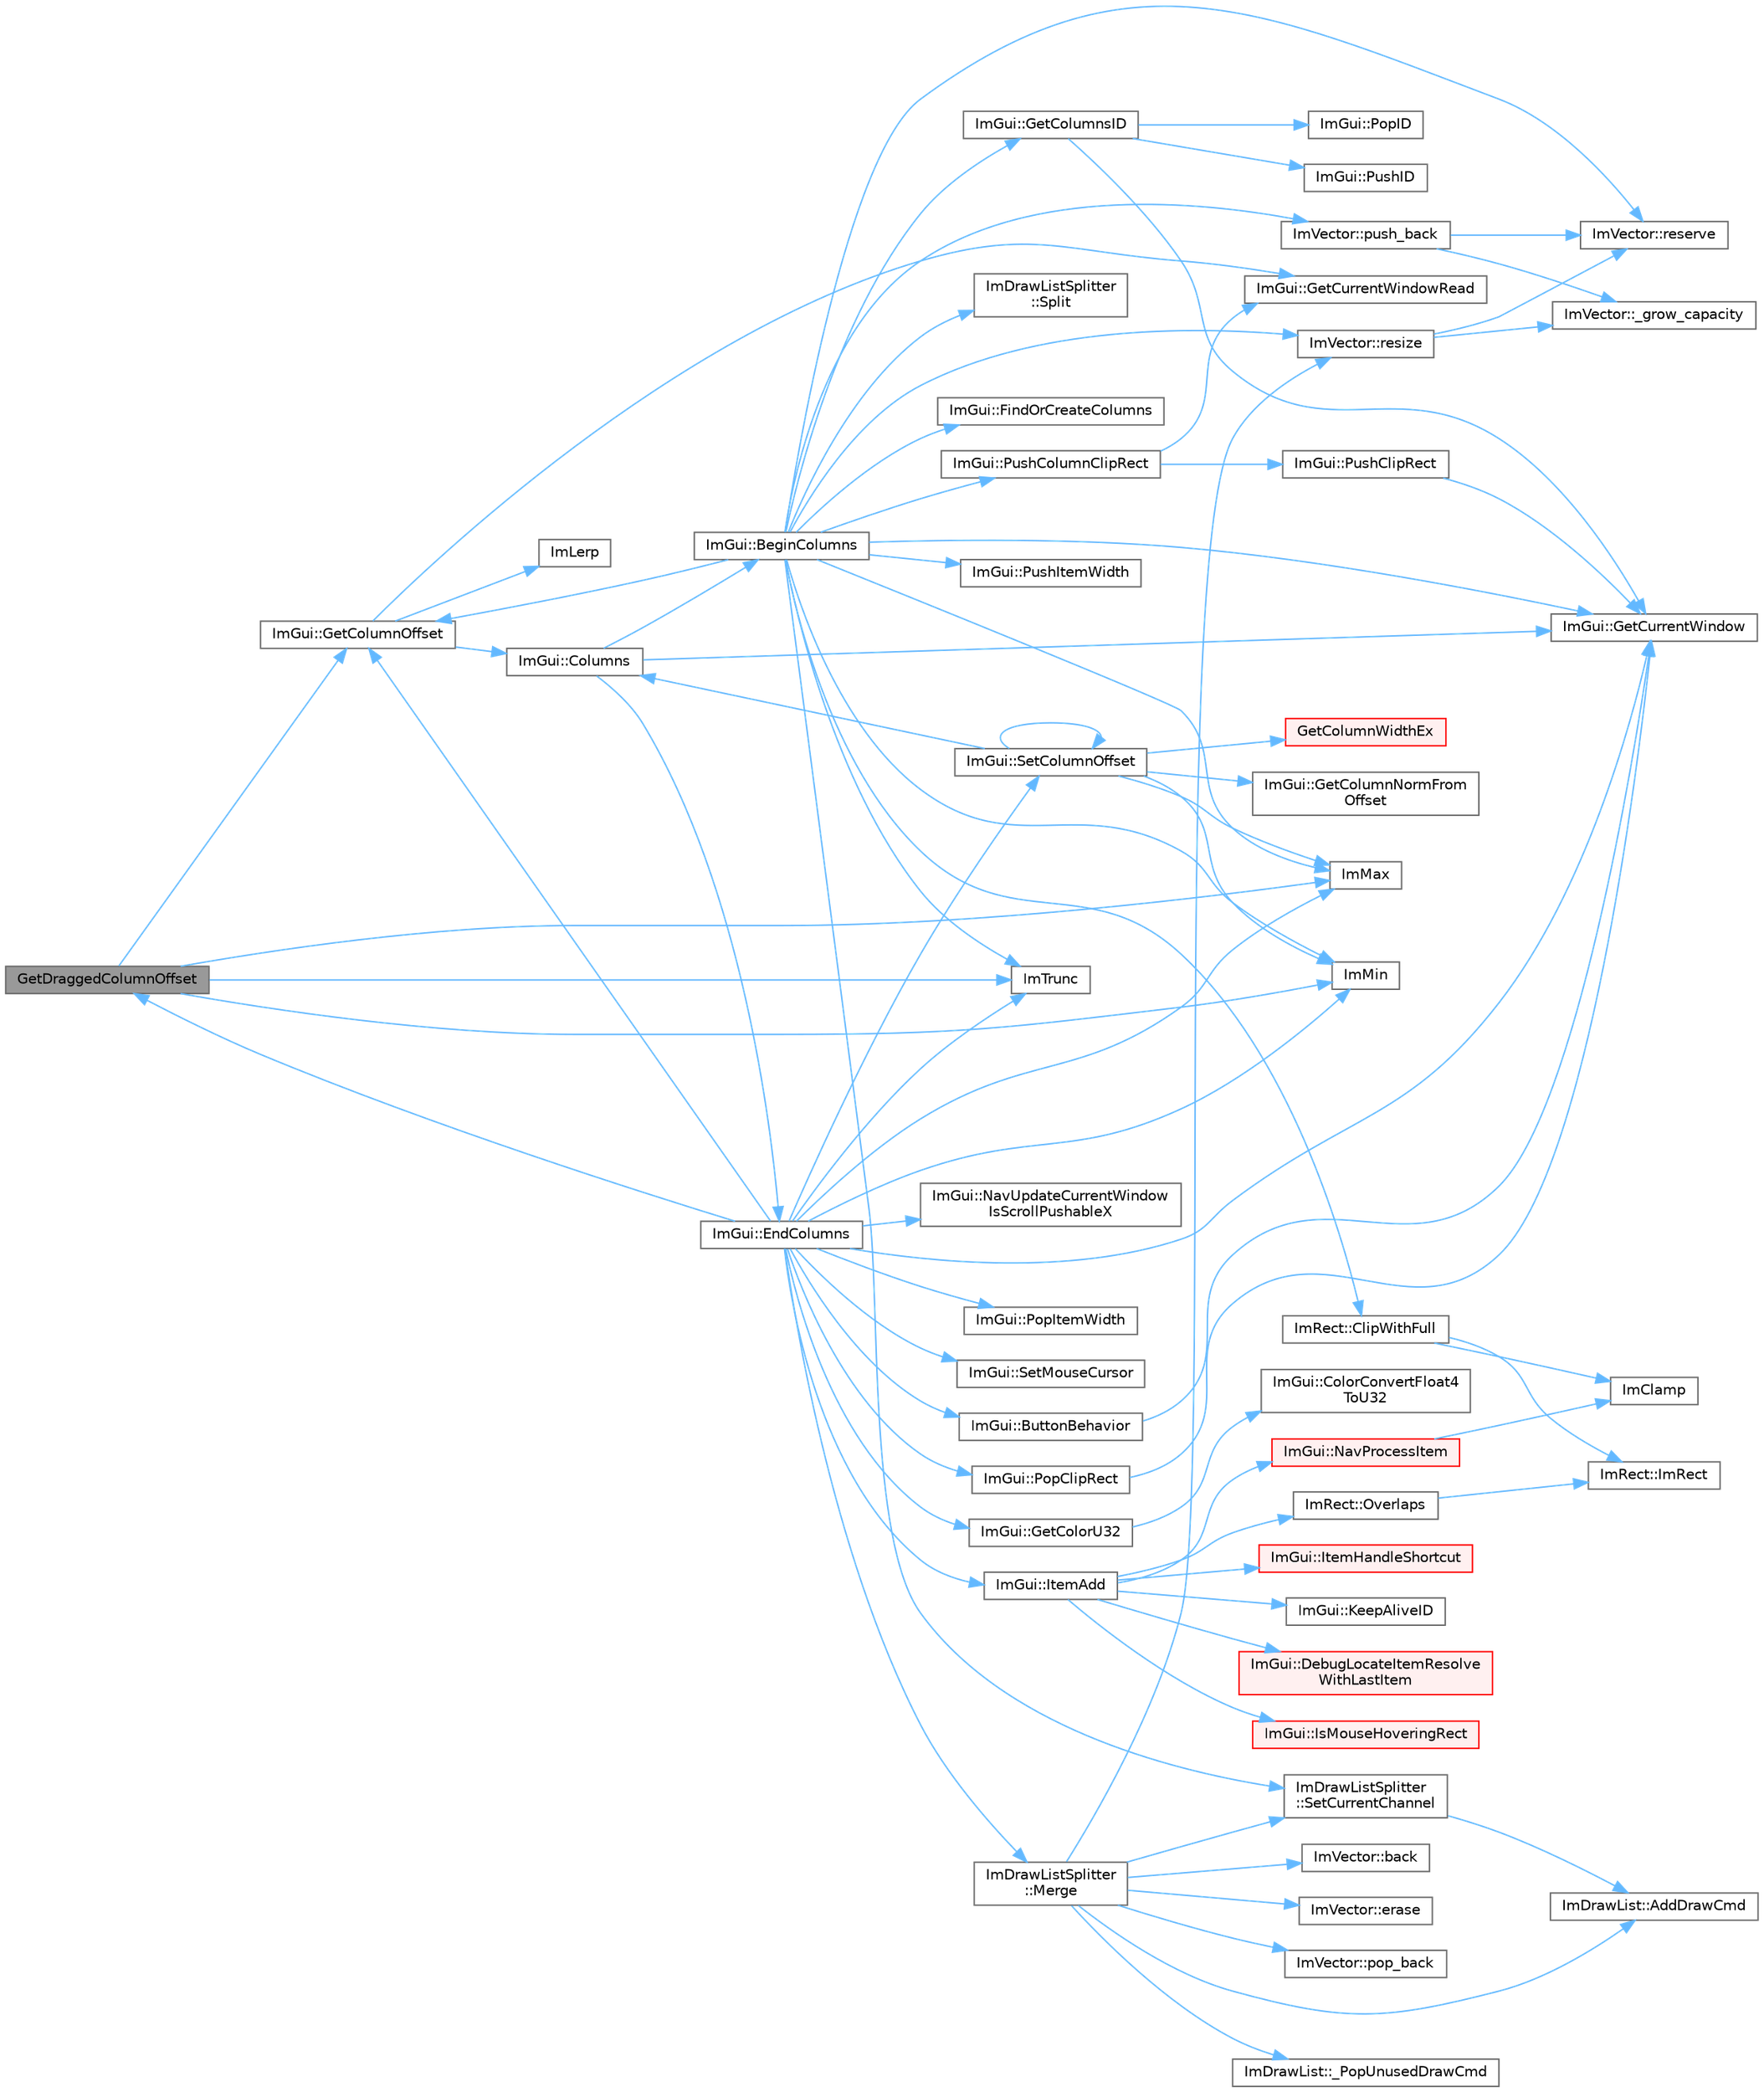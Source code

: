 digraph "GetDraggedColumnOffset"
{
 // LATEX_PDF_SIZE
  bgcolor="transparent";
  edge [fontname=Helvetica,fontsize=10,labelfontname=Helvetica,labelfontsize=10];
  node [fontname=Helvetica,fontsize=10,shape=box,height=0.2,width=0.4];
  rankdir="LR";
  Node1 [id="Node000001",label="GetDraggedColumnOffset",height=0.2,width=0.4,color="gray40", fillcolor="grey60", style="filled", fontcolor="black",tooltip=" "];
  Node1 -> Node2 [id="edge78_Node000001_Node000002",color="steelblue1",style="solid",tooltip=" "];
  Node2 [id="Node000002",label="ImGui::GetColumnOffset",height=0.2,width=0.4,color="grey40", fillcolor="white", style="filled",URL="$namespace_im_gui.html#a79c22e9c5c208b6c9534a273be71a9e6",tooltip=" "];
  Node2 -> Node3 [id="edge79_Node000002_Node000003",color="steelblue1",style="solid",tooltip=" "];
  Node3 [id="Node000003",label="ImGui::Columns",height=0.2,width=0.4,color="grey40", fillcolor="white", style="filled",URL="$namespace_im_gui.html#a901248754271ed70b4074ef193ad5899",tooltip=" "];
  Node3 -> Node4 [id="edge80_Node000003_Node000004",color="steelblue1",style="solid",tooltip=" "];
  Node4 [id="Node000004",label="ImGui::BeginColumns",height=0.2,width=0.4,color="grey40", fillcolor="white", style="filled",URL="$namespace_im_gui.html#a303fae66ef07f4f86ab242cf81021060",tooltip=" "];
  Node4 -> Node5 [id="edge81_Node000004_Node000005",color="steelblue1",style="solid",tooltip=" "];
  Node5 [id="Node000005",label="ImRect::ClipWithFull",height=0.2,width=0.4,color="grey40", fillcolor="white", style="filled",URL="$struct_im_rect.html#a32a5aaca4161b5ffa3f352d293a449ff",tooltip=" "];
  Node5 -> Node6 [id="edge82_Node000005_Node000006",color="steelblue1",style="solid",tooltip=" "];
  Node6 [id="Node000006",label="ImClamp",height=0.2,width=0.4,color="grey40", fillcolor="white", style="filled",URL="$imgui__internal_8h.html#a6e61ede308bfd68c7434e17905a29fc8",tooltip=" "];
  Node5 -> Node7 [id="edge83_Node000005_Node000007",color="steelblue1",style="solid",tooltip=" "];
  Node7 [id="Node000007",label="ImRect::ImRect",height=0.2,width=0.4,color="grey40", fillcolor="white", style="filled",URL="$struct_im_rect.html#a1e9548c8a334dfd32eaf4d399aa740e9",tooltip=" "];
  Node4 -> Node8 [id="edge84_Node000004_Node000008",color="steelblue1",style="solid",tooltip=" "];
  Node8 [id="Node000008",label="ImGui::FindOrCreateColumns",height=0.2,width=0.4,color="grey40", fillcolor="white", style="filled",URL="$namespace_im_gui.html#af04eb535c152ed14c87940b5d0661c7b",tooltip=" "];
  Node4 -> Node2 [id="edge85_Node000004_Node000002",color="steelblue1",style="solid",tooltip=" "];
  Node4 -> Node9 [id="edge86_Node000004_Node000009",color="steelblue1",style="solid",tooltip=" "];
  Node9 [id="Node000009",label="ImGui::GetColumnsID",height=0.2,width=0.4,color="grey40", fillcolor="white", style="filled",URL="$namespace_im_gui.html#a432f468da48b9aadd3c5928f1065939c",tooltip=" "];
  Node9 -> Node10 [id="edge87_Node000009_Node000010",color="steelblue1",style="solid",tooltip=" "];
  Node10 [id="Node000010",label="ImGui::GetCurrentWindow",height=0.2,width=0.4,color="grey40", fillcolor="white", style="filled",URL="$namespace_im_gui.html#ac452417b5004ca16a814a72cff153526",tooltip=" "];
  Node9 -> Node11 [id="edge88_Node000009_Node000011",color="steelblue1",style="solid",tooltip=" "];
  Node11 [id="Node000011",label="ImGui::PopID",height=0.2,width=0.4,color="grey40", fillcolor="white", style="filled",URL="$namespace_im_gui.html#aba0b2d8f890a5d435ae43d0c4a2d4dd1",tooltip=" "];
  Node9 -> Node12 [id="edge89_Node000009_Node000012",color="steelblue1",style="solid",tooltip=" "];
  Node12 [id="Node000012",label="ImGui::PushID",height=0.2,width=0.4,color="grey40", fillcolor="white", style="filled",URL="$namespace_im_gui.html#a27a8533605dc5b8cabf161bf7715bbde",tooltip=" "];
  Node4 -> Node10 [id="edge90_Node000004_Node000010",color="steelblue1",style="solid",tooltip=" "];
  Node4 -> Node13 [id="edge91_Node000004_Node000013",color="steelblue1",style="solid",tooltip=" "];
  Node13 [id="Node000013",label="ImMax",height=0.2,width=0.4,color="grey40", fillcolor="white", style="filled",URL="$imgui__internal_8h.html#a7667efd95147d0422f140917c71a9226",tooltip=" "];
  Node4 -> Node14 [id="edge92_Node000004_Node000014",color="steelblue1",style="solid",tooltip=" "];
  Node14 [id="Node000014",label="ImMin",height=0.2,width=0.4,color="grey40", fillcolor="white", style="filled",URL="$imgui__internal_8h.html#a7f9d7828066a9d61b5630adcdf4655d3",tooltip=" "];
  Node4 -> Node15 [id="edge93_Node000004_Node000015",color="steelblue1",style="solid",tooltip=" "];
  Node15 [id="Node000015",label="ImTrunc",height=0.2,width=0.4,color="grey40", fillcolor="white", style="filled",URL="$imgui__internal_8h.html#a34870cae27ccd450c17ec3d3910b2da4",tooltip=" "];
  Node4 -> Node16 [id="edge94_Node000004_Node000016",color="steelblue1",style="solid",tooltip=" "];
  Node16 [id="Node000016",label="ImVector::push_back",height=0.2,width=0.4,color="grey40", fillcolor="white", style="filled",URL="$struct_im_vector.html#aab5df48e0711a48bd12f3206e08c4108",tooltip=" "];
  Node16 -> Node17 [id="edge95_Node000016_Node000017",color="steelblue1",style="solid",tooltip=" "];
  Node17 [id="Node000017",label="ImVector::_grow_capacity",height=0.2,width=0.4,color="grey40", fillcolor="white", style="filled",URL="$struct_im_vector.html#a3a097635d464b1b70dc7d59996a88b28",tooltip=" "];
  Node16 -> Node18 [id="edge96_Node000016_Node000018",color="steelblue1",style="solid",tooltip=" "];
  Node18 [id="Node000018",label="ImVector::reserve",height=0.2,width=0.4,color="grey40", fillcolor="white", style="filled",URL="$struct_im_vector.html#a0f14f5736c3372157856eebb67123b75",tooltip=" "];
  Node4 -> Node19 [id="edge97_Node000004_Node000019",color="steelblue1",style="solid",tooltip=" "];
  Node19 [id="Node000019",label="ImGui::PushColumnClipRect",height=0.2,width=0.4,color="grey40", fillcolor="white", style="filled",URL="$namespace_im_gui.html#a54b5cf7f40d092e2959b1df2c8118181",tooltip=" "];
  Node19 -> Node20 [id="edge98_Node000019_Node000020",color="steelblue1",style="solid",tooltip=" "];
  Node20 [id="Node000020",label="ImGui::GetCurrentWindowRead",height=0.2,width=0.4,color="grey40", fillcolor="white", style="filled",URL="$namespace_im_gui.html#a055af7d6b7b4ae977a9c3c25a98e0d2f",tooltip=" "];
  Node19 -> Node21 [id="edge99_Node000019_Node000021",color="steelblue1",style="solid",tooltip=" "];
  Node21 [id="Node000021",label="ImGui::PushClipRect",height=0.2,width=0.4,color="grey40", fillcolor="white", style="filled",URL="$namespace_im_gui.html#a11c8bd8676e1281e15b24c9615b6904a",tooltip=" "];
  Node21 -> Node10 [id="edge100_Node000021_Node000010",color="steelblue1",style="solid",tooltip=" "];
  Node4 -> Node22 [id="edge101_Node000004_Node000022",color="steelblue1",style="solid",tooltip=" "];
  Node22 [id="Node000022",label="ImGui::PushItemWidth",height=0.2,width=0.4,color="grey40", fillcolor="white", style="filled",URL="$namespace_im_gui.html#a4ad13bf38f0521a339133248ef3e3036",tooltip=" "];
  Node4 -> Node18 [id="edge102_Node000004_Node000018",color="steelblue1",style="solid",tooltip=" "];
  Node4 -> Node23 [id="edge103_Node000004_Node000023",color="steelblue1",style="solid",tooltip=" "];
  Node23 [id="Node000023",label="ImVector::resize",height=0.2,width=0.4,color="grey40", fillcolor="white", style="filled",URL="$struct_im_vector.html#ac371dd62e56ae486b1a5038cf07eee56",tooltip=" "];
  Node23 -> Node17 [id="edge104_Node000023_Node000017",color="steelblue1",style="solid",tooltip=" "];
  Node23 -> Node18 [id="edge105_Node000023_Node000018",color="steelblue1",style="solid",tooltip=" "];
  Node4 -> Node24 [id="edge106_Node000004_Node000024",color="steelblue1",style="solid",tooltip=" "];
  Node24 [id="Node000024",label="ImDrawListSplitter\l::SetCurrentChannel",height=0.2,width=0.4,color="grey40", fillcolor="white", style="filled",URL="$struct_im_draw_list_splitter.html#ad3797b0755caa07f3d69a9e3566eb0e5",tooltip=" "];
  Node24 -> Node25 [id="edge107_Node000024_Node000025",color="steelblue1",style="solid",tooltip=" "];
  Node25 [id="Node000025",label="ImDrawList::AddDrawCmd",height=0.2,width=0.4,color="grey40", fillcolor="white", style="filled",URL="$struct_im_draw_list.html#a846714bb0321c6f1f908767abc8559e6",tooltip=" "];
  Node4 -> Node26 [id="edge108_Node000004_Node000026",color="steelblue1",style="solid",tooltip=" "];
  Node26 [id="Node000026",label="ImDrawListSplitter\l::Split",height=0.2,width=0.4,color="grey40", fillcolor="white", style="filled",URL="$struct_im_draw_list_splitter.html#aa491c5b1e10b2f5340e7db4949d31255",tooltip=" "];
  Node3 -> Node27 [id="edge109_Node000003_Node000027",color="steelblue1",style="solid",tooltip=" "];
  Node27 [id="Node000027",label="ImGui::EndColumns",height=0.2,width=0.4,color="grey40", fillcolor="white", style="filled",URL="$namespace_im_gui.html#af93bed3bce5475fe4d525d744f16aa20",tooltip=" "];
  Node27 -> Node28 [id="edge110_Node000027_Node000028",color="steelblue1",style="solid",tooltip=" "];
  Node28 [id="Node000028",label="ImGui::ButtonBehavior",height=0.2,width=0.4,color="grey40", fillcolor="white", style="filled",URL="$namespace_im_gui.html#a65a4f18b1bc8ce0f351687922089f374",tooltip=" "];
  Node28 -> Node10 [id="edge111_Node000028_Node000010",color="steelblue1",style="solid",tooltip=" "];
  Node27 -> Node29 [id="edge112_Node000027_Node000029",color="steelblue1",style="solid",tooltip=" "];
  Node29 [id="Node000029",label="ImGui::GetColorU32",height=0.2,width=0.4,color="grey40", fillcolor="white", style="filled",URL="$namespace_im_gui.html#a0de2d9bd347d9866511eb8d014e62556",tooltip=" "];
  Node29 -> Node30 [id="edge113_Node000029_Node000030",color="steelblue1",style="solid",tooltip=" "];
  Node30 [id="Node000030",label="ImGui::ColorConvertFloat4\lToU32",height=0.2,width=0.4,color="grey40", fillcolor="white", style="filled",URL="$namespace_im_gui.html#abe2691de0b1a71c774ab24cc91564a94",tooltip=" "];
  Node27 -> Node2 [id="edge114_Node000027_Node000002",color="steelblue1",style="solid",tooltip=" "];
  Node27 -> Node10 [id="edge115_Node000027_Node000010",color="steelblue1",style="solid",tooltip=" "];
  Node27 -> Node1 [id="edge116_Node000027_Node000001",color="steelblue1",style="solid",tooltip=" "];
  Node27 -> Node13 [id="edge117_Node000027_Node000013",color="steelblue1",style="solid",tooltip=" "];
  Node27 -> Node14 [id="edge118_Node000027_Node000014",color="steelblue1",style="solid",tooltip=" "];
  Node27 -> Node15 [id="edge119_Node000027_Node000015",color="steelblue1",style="solid",tooltip=" "];
  Node27 -> Node31 [id="edge120_Node000027_Node000031",color="steelblue1",style="solid",tooltip=" "];
  Node31 [id="Node000031",label="ImGui::ItemAdd",height=0.2,width=0.4,color="grey40", fillcolor="white", style="filled",URL="$namespace_im_gui.html#a0c2ccafc8d403c02a6590ac21157b9ac",tooltip=" "];
  Node31 -> Node32 [id="edge121_Node000031_Node000032",color="steelblue1",style="solid",tooltip=" "];
  Node32 [id="Node000032",label="ImGui::DebugLocateItemResolve\lWithLastItem",height=0.2,width=0.4,color="red", fillcolor="#FFF0F0", style="filled",URL="$namespace_im_gui.html#ae8ab0d7dfc90af8e82db3ed9e7829219",tooltip=" "];
  Node31 -> Node53 [id="edge122_Node000031_Node000053",color="steelblue1",style="solid",tooltip=" "];
  Node53 [id="Node000053",label="ImGui::IsMouseHoveringRect",height=0.2,width=0.4,color="red", fillcolor="#FFF0F0", style="filled",URL="$namespace_im_gui.html#ae0b8ea0e06c457316d6aed6c5b2a1c25",tooltip=" "];
  Node31 -> Node56 [id="edge123_Node000031_Node000056",color="steelblue1",style="solid",tooltip=" "];
  Node56 [id="Node000056",label="ImGui::ItemHandleShortcut",height=0.2,width=0.4,color="red", fillcolor="#FFF0F0", style="filled",URL="$namespace_im_gui.html#a338deb537666a886cf3ece08c07e9fa9",tooltip=" "];
  Node31 -> Node59 [id="edge124_Node000031_Node000059",color="steelblue1",style="solid",tooltip=" "];
  Node59 [id="Node000059",label="ImGui::KeepAliveID",height=0.2,width=0.4,color="grey40", fillcolor="white", style="filled",URL="$namespace_im_gui.html#a85a245c78a9f7c351636bdad6e60c488",tooltip=" "];
  Node31 -> Node60 [id="edge125_Node000031_Node000060",color="steelblue1",style="solid",tooltip=" "];
  Node60 [id="Node000060",label="ImGui::NavProcessItem",height=0.2,width=0.4,color="red", fillcolor="#FFF0F0", style="filled",URL="$namespace_im_gui.html#aa217c2f0448788f3c064bf828a8f9d8f",tooltip=" "];
  Node60 -> Node6 [id="edge126_Node000060_Node000006",color="steelblue1",style="solid",tooltip=" "];
  Node31 -> Node89 [id="edge127_Node000031_Node000089",color="steelblue1",style="solid",tooltip=" "];
  Node89 [id="Node000089",label="ImRect::Overlaps",height=0.2,width=0.4,color="grey40", fillcolor="white", style="filled",URL="$struct_im_rect.html#a0af3bade3781e5e7c6afdf71ccfb0d43",tooltip=" "];
  Node89 -> Node7 [id="edge128_Node000089_Node000007",color="steelblue1",style="solid",tooltip=" "];
  Node27 -> Node90 [id="edge129_Node000027_Node000090",color="steelblue1",style="solid",tooltip=" "];
  Node90 [id="Node000090",label="ImDrawListSplitter\l::Merge",height=0.2,width=0.4,color="grey40", fillcolor="white", style="filled",URL="$struct_im_draw_list_splitter.html#af3fc4bad2abca9e481d476d1877ba5be",tooltip=" "];
  Node90 -> Node91 [id="edge130_Node000090_Node000091",color="steelblue1",style="solid",tooltip=" "];
  Node91 [id="Node000091",label="ImDrawList::_PopUnusedDrawCmd",height=0.2,width=0.4,color="grey40", fillcolor="white", style="filled",URL="$struct_im_draw_list.html#a2cb0295fcd3062bfedbebbad55865455",tooltip=" "];
  Node90 -> Node25 [id="edge131_Node000090_Node000025",color="steelblue1",style="solid",tooltip=" "];
  Node90 -> Node92 [id="edge132_Node000090_Node000092",color="steelblue1",style="solid",tooltip=" "];
  Node92 [id="Node000092",label="ImVector::back",height=0.2,width=0.4,color="grey40", fillcolor="white", style="filled",URL="$struct_im_vector.html#a2d80e87e81b1b01143c8d8be93e6fde1",tooltip=" "];
  Node90 -> Node93 [id="edge133_Node000090_Node000093",color="steelblue1",style="solid",tooltip=" "];
  Node93 [id="Node000093",label="ImVector::erase",height=0.2,width=0.4,color="grey40", fillcolor="white", style="filled",URL="$struct_im_vector.html#a2f88ac70791f2da6d4168d7b29f38f1e",tooltip=" "];
  Node90 -> Node94 [id="edge134_Node000090_Node000094",color="steelblue1",style="solid",tooltip=" "];
  Node94 [id="Node000094",label="ImVector::pop_back",height=0.2,width=0.4,color="grey40", fillcolor="white", style="filled",URL="$struct_im_vector.html#a3db7ce62d3c429effdb893fbf7148c1c",tooltip=" "];
  Node90 -> Node23 [id="edge135_Node000090_Node000023",color="steelblue1",style="solid",tooltip=" "];
  Node90 -> Node24 [id="edge136_Node000090_Node000024",color="steelblue1",style="solid",tooltip=" "];
  Node27 -> Node95 [id="edge137_Node000027_Node000095",color="steelblue1",style="solid",tooltip=" "];
  Node95 [id="Node000095",label="ImGui::NavUpdateCurrentWindow\lIsScrollPushableX",height=0.2,width=0.4,color="grey40", fillcolor="white", style="filled",URL="$namespace_im_gui.html#a5c0c081852a520c006a0b084d0e8b0cb",tooltip=" "];
  Node27 -> Node96 [id="edge138_Node000027_Node000096",color="steelblue1",style="solid",tooltip=" "];
  Node96 [id="Node000096",label="ImGui::PopClipRect",height=0.2,width=0.4,color="grey40", fillcolor="white", style="filled",URL="$namespace_im_gui.html#aef1c8a6e5a3c70cb10d03d2a2a66dfd8",tooltip=" "];
  Node96 -> Node10 [id="edge139_Node000096_Node000010",color="steelblue1",style="solid",tooltip=" "];
  Node27 -> Node97 [id="edge140_Node000027_Node000097",color="steelblue1",style="solid",tooltip=" "];
  Node97 [id="Node000097",label="ImGui::PopItemWidth",height=0.2,width=0.4,color="grey40", fillcolor="white", style="filled",URL="$namespace_im_gui.html#ad29a3fc0cb5dfc7f9fc7224512ce90bf",tooltip=" "];
  Node27 -> Node98 [id="edge141_Node000027_Node000098",color="steelblue1",style="solid",tooltip=" "];
  Node98 [id="Node000098",label="ImGui::SetColumnOffset",height=0.2,width=0.4,color="grey40", fillcolor="white", style="filled",URL="$namespace_im_gui.html#a8cc207211d6cf3f77b505e24aed4ebcc",tooltip=" "];
  Node98 -> Node3 [id="edge142_Node000098_Node000003",color="steelblue1",style="solid",tooltip=" "];
  Node98 -> Node99 [id="edge143_Node000098_Node000099",color="steelblue1",style="solid",tooltip=" "];
  Node99 [id="Node000099",label="ImGui::GetColumnNormFrom\lOffset",height=0.2,width=0.4,color="grey40", fillcolor="white", style="filled",URL="$namespace_im_gui.html#ad43f0dd1dbdbb9df814e4b42afe747d0",tooltip=" "];
  Node98 -> Node100 [id="edge144_Node000098_Node000100",color="steelblue1",style="solid",tooltip=" "];
  Node100 [id="Node000100",label="GetColumnWidthEx",height=0.2,width=0.4,color="red", fillcolor="#FFF0F0", style="filled",URL="$imgui__tables_8cpp.html#aabc7ace6eaff201b41715fac3c12b154",tooltip=" "];
  Node98 -> Node13 [id="edge145_Node000098_Node000013",color="steelblue1",style="solid",tooltip=" "];
  Node98 -> Node14 [id="edge146_Node000098_Node000014",color="steelblue1",style="solid",tooltip=" "];
  Node98 -> Node98 [id="edge147_Node000098_Node000098",color="steelblue1",style="solid",tooltip=" "];
  Node27 -> Node102 [id="edge148_Node000027_Node000102",color="steelblue1",style="solid",tooltip=" "];
  Node102 [id="Node000102",label="ImGui::SetMouseCursor",height=0.2,width=0.4,color="grey40", fillcolor="white", style="filled",URL="$namespace_im_gui.html#aca3237fd4efa0af7fc6b4eff6494dfce",tooltip=" "];
  Node3 -> Node10 [id="edge149_Node000003_Node000010",color="steelblue1",style="solid",tooltip=" "];
  Node2 -> Node20 [id="edge150_Node000002_Node000020",color="steelblue1",style="solid",tooltip=" "];
  Node2 -> Node82 [id="edge151_Node000002_Node000082",color="steelblue1",style="solid",tooltip=" "];
  Node82 [id="Node000082",label="ImLerp",height=0.2,width=0.4,color="grey40", fillcolor="white", style="filled",URL="$imgui__internal_8h.html#a1d7813429922346e44eebd82d13f777c",tooltip=" "];
  Node1 -> Node13 [id="edge152_Node000001_Node000013",color="steelblue1",style="solid",tooltip=" "];
  Node1 -> Node14 [id="edge153_Node000001_Node000014",color="steelblue1",style="solid",tooltip=" "];
  Node1 -> Node15 [id="edge154_Node000001_Node000015",color="steelblue1",style="solid",tooltip=" "];
}
